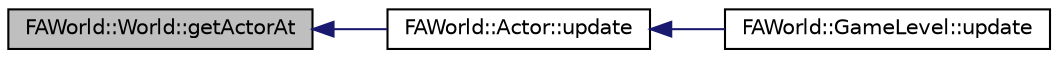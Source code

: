 digraph G
{
  edge [fontname="Helvetica",fontsize="10",labelfontname="Helvetica",labelfontsize="10"];
  node [fontname="Helvetica",fontsize="10",shape=record];
  rankdir="LR";
  Node1 [label="FAWorld::World::getActorAt",height=0.2,width=0.4,color="black", fillcolor="grey75", style="filled" fontcolor="black"];
  Node1 -> Node2 [dir="back",color="midnightblue",fontsize="10",style="solid",fontname="Helvetica"];
  Node2 [label="FAWorld::Actor::update",height=0.2,width=0.4,color="black", fillcolor="white", style="filled",URL="$class_f_a_world_1_1_actor.html#a210d7366b718ee9366442a98f940d083"];
  Node2 -> Node3 [dir="back",color="midnightblue",fontsize="10",style="solid",fontname="Helvetica"];
  Node3 [label="FAWorld::GameLevel::update",height=0.2,width=0.4,color="black", fillcolor="white", style="filled",URL="$class_f_a_world_1_1_game_level.html#a78e4db23f4a198945e69fced2b8d8e9d"];
}
